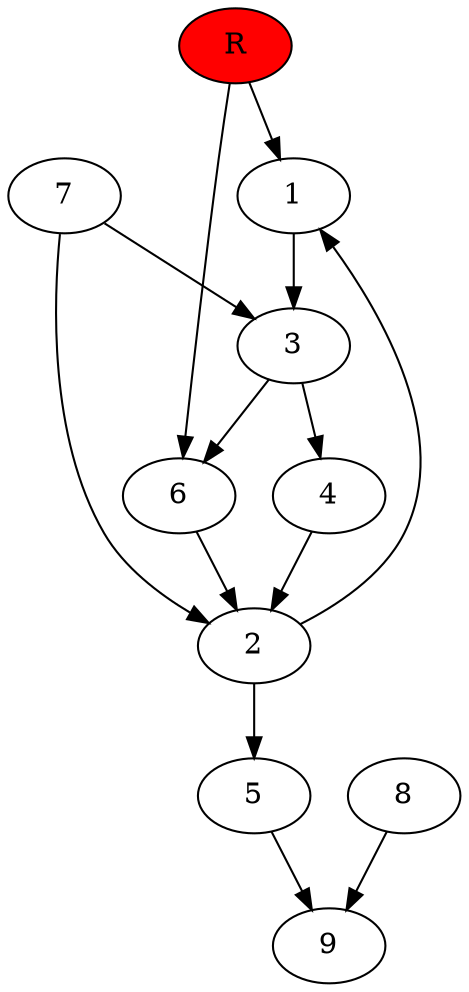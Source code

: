 digraph prb80446 {
	1
	2
	3
	4
	5
	6
	7
	8
	R [fillcolor="#ff0000" style=filled]
	1 -> 3
	2 -> 1
	2 -> 5
	3 -> 4
	3 -> 6
	4 -> 2
	5 -> 9
	6 -> 2
	7 -> 2
	7 -> 3
	8 -> 9
	R -> 1
	R -> 6
}
